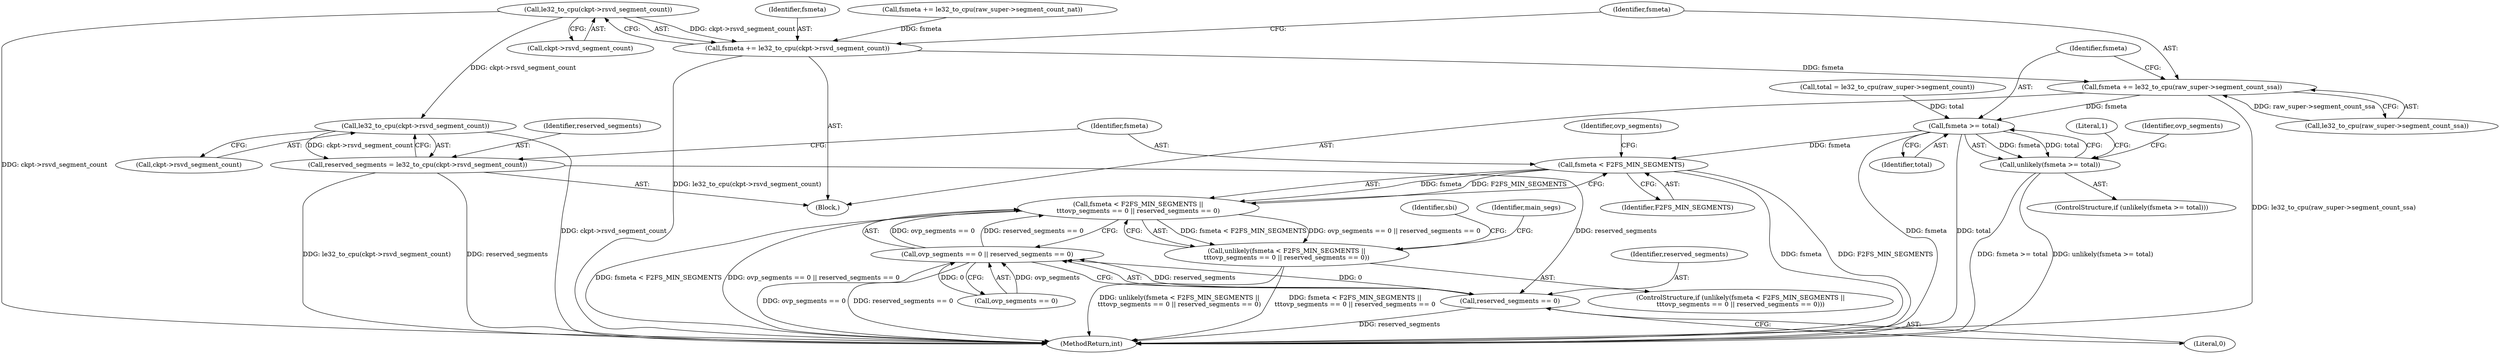 digraph "0_linux_15d3042a937c13f5d9244241c7a9c8416ff6e82a@pointer" {
"1000146" [label="(Call,le32_to_cpu(ckpt->rsvd_segment_count))"];
"1000144" [label="(Call,fsmeta += le32_to_cpu(ckpt->rsvd_segment_count))"];
"1000150" [label="(Call,fsmeta += le32_to_cpu(raw_super->segment_count_ssa))"];
"1000158" [label="(Call,fsmeta >= total)"];
"1000157" [label="(Call,unlikely(fsmeta >= total))"];
"1000178" [label="(Call,fsmeta < F2FS_MIN_SEGMENTS)"];
"1000177" [label="(Call,fsmeta < F2FS_MIN_SEGMENTS ||\n\t\t\tovp_segments == 0 || reserved_segments == 0)"];
"1000176" [label="(Call,unlikely(fsmeta < F2FS_MIN_SEGMENTS ||\n\t\t\tovp_segments == 0 || reserved_segments == 0))"];
"1000171" [label="(Call,le32_to_cpu(ckpt->rsvd_segment_count))"];
"1000169" [label="(Call,reserved_segments = le32_to_cpu(ckpt->rsvd_segment_count))"];
"1000185" [label="(Call,reserved_segments == 0)"];
"1000181" [label="(Call,ovp_segments == 0 || reserved_segments == 0)"];
"1000150" [label="(Call,fsmeta += le32_to_cpu(raw_super->segment_count_ssa))"];
"1000162" [label="(Literal,1)"];
"1000180" [label="(Identifier,F2FS_MIN_SEGMENTS)"];
"1000283" [label="(MethodReturn,int)"];
"1000145" [label="(Identifier,fsmeta)"];
"1000185" [label="(Call,reserved_segments == 0)"];
"1000171" [label="(Call,le32_to_cpu(ckpt->rsvd_segment_count))"];
"1000159" [label="(Identifier,fsmeta)"];
"1000176" [label="(Call,unlikely(fsmeta < F2FS_MIN_SEGMENTS ||\n\t\t\tovp_segments == 0 || reserved_segments == 0))"];
"1000181" [label="(Call,ovp_segments == 0 || reserved_segments == 0)"];
"1000177" [label="(Call,fsmeta < F2FS_MIN_SEGMENTS ||\n\t\t\tovp_segments == 0 || reserved_segments == 0)"];
"1000179" [label="(Identifier,fsmeta)"];
"1000198" [label="(Identifier,main_segs)"];
"1000191" [label="(Identifier,sbi)"];
"1000164" [label="(Identifier,ovp_segments)"];
"1000170" [label="(Identifier,reserved_segments)"];
"1000158" [label="(Call,fsmeta >= total)"];
"1000138" [label="(Call,fsmeta += le32_to_cpu(raw_super->segment_count_nat))"];
"1000120" [label="(Call,total = le32_to_cpu(raw_super->segment_count))"];
"1000169" [label="(Call,reserved_segments = le32_to_cpu(ckpt->rsvd_segment_count))"];
"1000187" [label="(Literal,0)"];
"1000178" [label="(Call,fsmeta < F2FS_MIN_SEGMENTS)"];
"1000147" [label="(Call,ckpt->rsvd_segment_count)"];
"1000186" [label="(Identifier,reserved_segments)"];
"1000151" [label="(Identifier,fsmeta)"];
"1000146" [label="(Call,le32_to_cpu(ckpt->rsvd_segment_count))"];
"1000157" [label="(Call,unlikely(fsmeta >= total))"];
"1000175" [label="(ControlStructure,if (unlikely(fsmeta < F2FS_MIN_SEGMENTS ||\n\t\t\tovp_segments == 0 || reserved_segments == 0)))"];
"1000160" [label="(Identifier,total)"];
"1000102" [label="(Block,)"];
"1000182" [label="(Call,ovp_segments == 0)"];
"1000172" [label="(Call,ckpt->rsvd_segment_count)"];
"1000156" [label="(ControlStructure,if (unlikely(fsmeta >= total)))"];
"1000144" [label="(Call,fsmeta += le32_to_cpu(ckpt->rsvd_segment_count))"];
"1000152" [label="(Call,le32_to_cpu(raw_super->segment_count_ssa))"];
"1000183" [label="(Identifier,ovp_segments)"];
"1000146" -> "1000144"  [label="AST: "];
"1000146" -> "1000147"  [label="CFG: "];
"1000147" -> "1000146"  [label="AST: "];
"1000144" -> "1000146"  [label="CFG: "];
"1000146" -> "1000283"  [label="DDG: ckpt->rsvd_segment_count"];
"1000146" -> "1000144"  [label="DDG: ckpt->rsvd_segment_count"];
"1000146" -> "1000171"  [label="DDG: ckpt->rsvd_segment_count"];
"1000144" -> "1000102"  [label="AST: "];
"1000145" -> "1000144"  [label="AST: "];
"1000151" -> "1000144"  [label="CFG: "];
"1000144" -> "1000283"  [label="DDG: le32_to_cpu(ckpt->rsvd_segment_count)"];
"1000138" -> "1000144"  [label="DDG: fsmeta"];
"1000144" -> "1000150"  [label="DDG: fsmeta"];
"1000150" -> "1000102"  [label="AST: "];
"1000150" -> "1000152"  [label="CFG: "];
"1000151" -> "1000150"  [label="AST: "];
"1000152" -> "1000150"  [label="AST: "];
"1000159" -> "1000150"  [label="CFG: "];
"1000150" -> "1000283"  [label="DDG: le32_to_cpu(raw_super->segment_count_ssa)"];
"1000152" -> "1000150"  [label="DDG: raw_super->segment_count_ssa"];
"1000150" -> "1000158"  [label="DDG: fsmeta"];
"1000158" -> "1000157"  [label="AST: "];
"1000158" -> "1000160"  [label="CFG: "];
"1000159" -> "1000158"  [label="AST: "];
"1000160" -> "1000158"  [label="AST: "];
"1000157" -> "1000158"  [label="CFG: "];
"1000158" -> "1000283"  [label="DDG: fsmeta"];
"1000158" -> "1000283"  [label="DDG: total"];
"1000158" -> "1000157"  [label="DDG: fsmeta"];
"1000158" -> "1000157"  [label="DDG: total"];
"1000120" -> "1000158"  [label="DDG: total"];
"1000158" -> "1000178"  [label="DDG: fsmeta"];
"1000157" -> "1000156"  [label="AST: "];
"1000162" -> "1000157"  [label="CFG: "];
"1000164" -> "1000157"  [label="CFG: "];
"1000157" -> "1000283"  [label="DDG: unlikely(fsmeta >= total)"];
"1000157" -> "1000283"  [label="DDG: fsmeta >= total"];
"1000178" -> "1000177"  [label="AST: "];
"1000178" -> "1000180"  [label="CFG: "];
"1000179" -> "1000178"  [label="AST: "];
"1000180" -> "1000178"  [label="AST: "];
"1000183" -> "1000178"  [label="CFG: "];
"1000177" -> "1000178"  [label="CFG: "];
"1000178" -> "1000283"  [label="DDG: fsmeta"];
"1000178" -> "1000283"  [label="DDG: F2FS_MIN_SEGMENTS"];
"1000178" -> "1000177"  [label="DDG: fsmeta"];
"1000178" -> "1000177"  [label="DDG: F2FS_MIN_SEGMENTS"];
"1000177" -> "1000176"  [label="AST: "];
"1000177" -> "1000181"  [label="CFG: "];
"1000181" -> "1000177"  [label="AST: "];
"1000176" -> "1000177"  [label="CFG: "];
"1000177" -> "1000283"  [label="DDG: ovp_segments == 0 || reserved_segments == 0"];
"1000177" -> "1000283"  [label="DDG: fsmeta < F2FS_MIN_SEGMENTS"];
"1000177" -> "1000176"  [label="DDG: fsmeta < F2FS_MIN_SEGMENTS"];
"1000177" -> "1000176"  [label="DDG: ovp_segments == 0 || reserved_segments == 0"];
"1000181" -> "1000177"  [label="DDG: ovp_segments == 0"];
"1000181" -> "1000177"  [label="DDG: reserved_segments == 0"];
"1000176" -> "1000175"  [label="AST: "];
"1000191" -> "1000176"  [label="CFG: "];
"1000198" -> "1000176"  [label="CFG: "];
"1000176" -> "1000283"  [label="DDG: unlikely(fsmeta < F2FS_MIN_SEGMENTS ||\n\t\t\tovp_segments == 0 || reserved_segments == 0)"];
"1000176" -> "1000283"  [label="DDG: fsmeta < F2FS_MIN_SEGMENTS ||\n\t\t\tovp_segments == 0 || reserved_segments == 0"];
"1000171" -> "1000169"  [label="AST: "];
"1000171" -> "1000172"  [label="CFG: "];
"1000172" -> "1000171"  [label="AST: "];
"1000169" -> "1000171"  [label="CFG: "];
"1000171" -> "1000283"  [label="DDG: ckpt->rsvd_segment_count"];
"1000171" -> "1000169"  [label="DDG: ckpt->rsvd_segment_count"];
"1000169" -> "1000102"  [label="AST: "];
"1000170" -> "1000169"  [label="AST: "];
"1000179" -> "1000169"  [label="CFG: "];
"1000169" -> "1000283"  [label="DDG: le32_to_cpu(ckpt->rsvd_segment_count)"];
"1000169" -> "1000283"  [label="DDG: reserved_segments"];
"1000169" -> "1000185"  [label="DDG: reserved_segments"];
"1000185" -> "1000181"  [label="AST: "];
"1000185" -> "1000187"  [label="CFG: "];
"1000186" -> "1000185"  [label="AST: "];
"1000187" -> "1000185"  [label="AST: "];
"1000181" -> "1000185"  [label="CFG: "];
"1000185" -> "1000283"  [label="DDG: reserved_segments"];
"1000185" -> "1000181"  [label="DDG: reserved_segments"];
"1000185" -> "1000181"  [label="DDG: 0"];
"1000181" -> "1000182"  [label="CFG: "];
"1000182" -> "1000181"  [label="AST: "];
"1000181" -> "1000283"  [label="DDG: reserved_segments == 0"];
"1000181" -> "1000283"  [label="DDG: ovp_segments == 0"];
"1000182" -> "1000181"  [label="DDG: ovp_segments"];
"1000182" -> "1000181"  [label="DDG: 0"];
}
